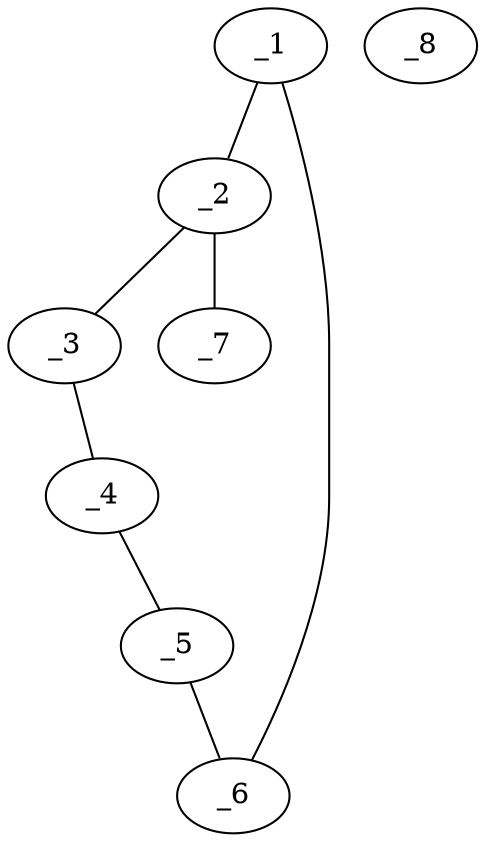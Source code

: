 graph molid683725 {
	_1	 [charge=0,
		chem=4,
		symbol="N  ",
		x="3.7321",
		y="-0.25"];
	_2	 [charge=0,
		chem=1,
		symbol="C  ",
		x="2.866",
		y="0.25"];
	_1 -- _2	 [valence=1];
	_6	 [charge=0,
		chem=1,
		symbol="C  ",
		x="3.7321",
		y="-1.25"];
	_1 -- _6	 [valence=2];
	_3	 [charge=0,
		chem=4,
		symbol="N  ",
		x=2,
		y="-0.25"];
	_2 -- _3	 [valence=2];
	_7	 [charge="-1",
		chem=5,
		symbol="S  ",
		x="2.866",
		y="1.25"];
	_2 -- _7	 [valence=1];
	_4	 [charge=0,
		chem=1,
		symbol="C  ",
		x=2,
		y="-1.25"];
	_3 -- _4	 [valence=1];
	_5	 [charge=0,
		chem=1,
		symbol="C  ",
		x="2.866",
		y="-1.75"];
	_4 -- _5	 [valence=2];
	_5 -- _6	 [valence=1];
	_8	 [charge=2,
		chem=27,
		symbol="Pd ",
		x="3.7321",
		y="1.75"];
}
